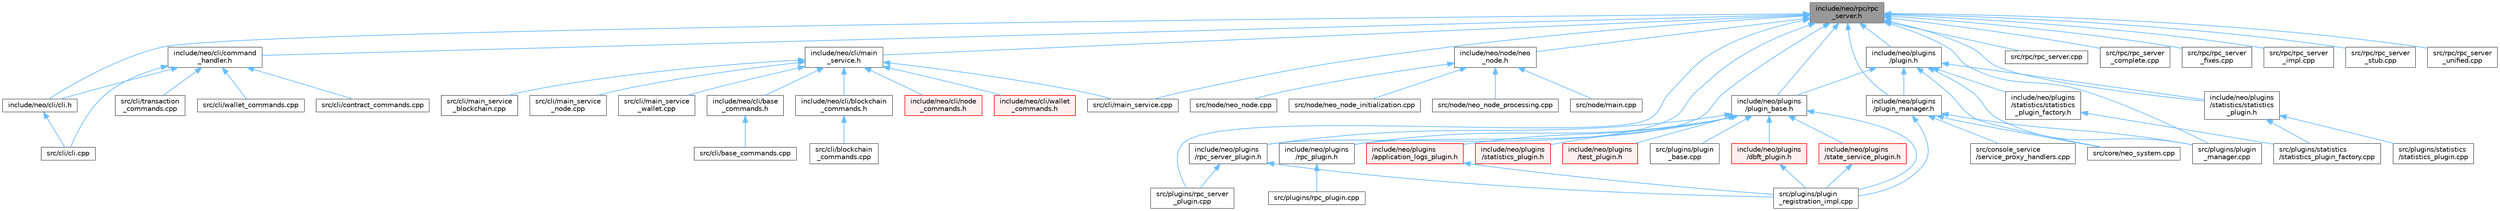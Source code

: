 digraph "include/neo/rpc/rpc_server.h"
{
 // LATEX_PDF_SIZE
  bgcolor="transparent";
  edge [fontname=Helvetica,fontsize=10,labelfontname=Helvetica,labelfontsize=10];
  node [fontname=Helvetica,fontsize=10,shape=box,height=0.2,width=0.4];
  Node1 [id="Node000001",label="include/neo/rpc/rpc\l_server.h",height=0.2,width=0.4,color="gray40", fillcolor="grey60", style="filled", fontcolor="black",tooltip=" "];
  Node1 -> Node2 [id="edge68_Node000001_Node000002",dir="back",color="steelblue1",style="solid",tooltip=" "];
  Node2 [id="Node000002",label="include/neo/cli/cli.h",height=0.2,width=0.4,color="grey40", fillcolor="white", style="filled",URL="$cli_8h.html",tooltip=" "];
  Node2 -> Node3 [id="edge69_Node000002_Node000003",dir="back",color="steelblue1",style="solid",tooltip=" "];
  Node3 [id="Node000003",label="src/cli/cli.cpp",height=0.2,width=0.4,color="grey40", fillcolor="white", style="filled",URL="$cli_8cpp.html",tooltip=" "];
  Node1 -> Node4 [id="edge70_Node000001_Node000004",dir="back",color="steelblue1",style="solid",tooltip=" "];
  Node4 [id="Node000004",label="include/neo/cli/command\l_handler.h",height=0.2,width=0.4,color="grey40", fillcolor="white", style="filled",URL="$command__handler_8h.html",tooltip=" "];
  Node4 -> Node2 [id="edge71_Node000004_Node000002",dir="back",color="steelblue1",style="solid",tooltip=" "];
  Node4 -> Node3 [id="edge72_Node000004_Node000003",dir="back",color="steelblue1",style="solid",tooltip=" "];
  Node4 -> Node5 [id="edge73_Node000004_Node000005",dir="back",color="steelblue1",style="solid",tooltip=" "];
  Node5 [id="Node000005",label="src/cli/contract_commands.cpp",height=0.2,width=0.4,color="grey40", fillcolor="white", style="filled",URL="$contract__commands_8cpp.html",tooltip=" "];
  Node4 -> Node6 [id="edge74_Node000004_Node000006",dir="back",color="steelblue1",style="solid",tooltip=" "];
  Node6 [id="Node000006",label="src/cli/transaction\l_commands.cpp",height=0.2,width=0.4,color="grey40", fillcolor="white", style="filled",URL="$transaction__commands_8cpp.html",tooltip=" "];
  Node4 -> Node7 [id="edge75_Node000004_Node000007",dir="back",color="steelblue1",style="solid",tooltip=" "];
  Node7 [id="Node000007",label="src/cli/wallet_commands.cpp",height=0.2,width=0.4,color="grey40", fillcolor="white", style="filled",URL="$wallet__commands_8cpp.html",tooltip=" "];
  Node1 -> Node8 [id="edge76_Node000001_Node000008",dir="back",color="steelblue1",style="solid",tooltip=" "];
  Node8 [id="Node000008",label="include/neo/cli/main\l_service.h",height=0.2,width=0.4,color="grey40", fillcolor="white", style="filled",URL="$main__service_8h.html",tooltip=" "];
  Node8 -> Node9 [id="edge77_Node000008_Node000009",dir="back",color="steelblue1",style="solid",tooltip=" "];
  Node9 [id="Node000009",label="include/neo/cli/base\l_commands.h",height=0.2,width=0.4,color="grey40", fillcolor="white", style="filled",URL="$base__commands_8h.html",tooltip=" "];
  Node9 -> Node10 [id="edge78_Node000009_Node000010",dir="back",color="steelblue1",style="solid",tooltip=" "];
  Node10 [id="Node000010",label="src/cli/base_commands.cpp",height=0.2,width=0.4,color="grey40", fillcolor="white", style="filled",URL="$base__commands_8cpp.html",tooltip=" "];
  Node8 -> Node11 [id="edge79_Node000008_Node000011",dir="back",color="steelblue1",style="solid",tooltip=" "];
  Node11 [id="Node000011",label="include/neo/cli/blockchain\l_commands.h",height=0.2,width=0.4,color="grey40", fillcolor="white", style="filled",URL="$blockchain__commands_8h.html",tooltip=" "];
  Node11 -> Node12 [id="edge80_Node000011_Node000012",dir="back",color="steelblue1",style="solid",tooltip=" "];
  Node12 [id="Node000012",label="src/cli/blockchain\l_commands.cpp",height=0.2,width=0.4,color="grey40", fillcolor="white", style="filled",URL="$blockchain__commands_8cpp.html",tooltip=" "];
  Node8 -> Node13 [id="edge81_Node000008_Node000013",dir="back",color="steelblue1",style="solid",tooltip=" "];
  Node13 [id="Node000013",label="include/neo/cli/node\l_commands.h",height=0.2,width=0.4,color="red", fillcolor="#FFF0F0", style="filled",URL="$node__commands_8h.html",tooltip=" "];
  Node8 -> Node15 [id="edge82_Node000008_Node000015",dir="back",color="steelblue1",style="solid",tooltip=" "];
  Node15 [id="Node000015",label="include/neo/cli/wallet\l_commands.h",height=0.2,width=0.4,color="red", fillcolor="#FFF0F0", style="filled",URL="$wallet__commands_8h.html",tooltip=" "];
  Node8 -> Node17 [id="edge83_Node000008_Node000017",dir="back",color="steelblue1",style="solid",tooltip=" "];
  Node17 [id="Node000017",label="src/cli/main_service.cpp",height=0.2,width=0.4,color="grey40", fillcolor="white", style="filled",URL="$main__service_8cpp.html",tooltip=" "];
  Node8 -> Node18 [id="edge84_Node000008_Node000018",dir="back",color="steelblue1",style="solid",tooltip=" "];
  Node18 [id="Node000018",label="src/cli/main_service\l_blockchain.cpp",height=0.2,width=0.4,color="grey40", fillcolor="white", style="filled",URL="$main__service__blockchain_8cpp.html",tooltip=" "];
  Node8 -> Node19 [id="edge85_Node000008_Node000019",dir="back",color="steelblue1",style="solid",tooltip=" "];
  Node19 [id="Node000019",label="src/cli/main_service\l_node.cpp",height=0.2,width=0.4,color="grey40", fillcolor="white", style="filled",URL="$main__service__node_8cpp.html",tooltip=" "];
  Node8 -> Node20 [id="edge86_Node000008_Node000020",dir="back",color="steelblue1",style="solid",tooltip=" "];
  Node20 [id="Node000020",label="src/cli/main_service\l_wallet.cpp",height=0.2,width=0.4,color="grey40", fillcolor="white", style="filled",URL="$main__service__wallet_8cpp.html",tooltip=" "];
  Node1 -> Node21 [id="edge87_Node000001_Node000021",dir="back",color="steelblue1",style="solid",tooltip=" "];
  Node21 [id="Node000021",label="include/neo/node/neo\l_node.h",height=0.2,width=0.4,color="grey40", fillcolor="white", style="filled",URL="$neo__node_8h.html",tooltip=" "];
  Node21 -> Node22 [id="edge88_Node000021_Node000022",dir="back",color="steelblue1",style="solid",tooltip=" "];
  Node22 [id="Node000022",label="src/node/main.cpp",height=0.2,width=0.4,color="grey40", fillcolor="white", style="filled",URL="$main_8cpp.html",tooltip="Main entry point for Neo C++ Node."];
  Node21 -> Node23 [id="edge89_Node000021_Node000023",dir="back",color="steelblue1",style="solid",tooltip=" "];
  Node23 [id="Node000023",label="src/node/neo_node.cpp",height=0.2,width=0.4,color="grey40", fillcolor="white", style="filled",URL="$neo__node_8cpp.html",tooltip=" "];
  Node21 -> Node24 [id="edge90_Node000021_Node000024",dir="back",color="steelblue1",style="solid",tooltip=" "];
  Node24 [id="Node000024",label="src/node/neo_node_initialization.cpp",height=0.2,width=0.4,color="grey40", fillcolor="white", style="filled",URL="$neo__node__initialization_8cpp.html",tooltip=" "];
  Node21 -> Node25 [id="edge91_Node000021_Node000025",dir="back",color="steelblue1",style="solid",tooltip=" "];
  Node25 [id="Node000025",label="src/node/neo_node_processing.cpp",height=0.2,width=0.4,color="grey40", fillcolor="white", style="filled",URL="$neo__node__processing_8cpp.html",tooltip=" "];
  Node1 -> Node26 [id="edge92_Node000001_Node000026",dir="back",color="steelblue1",style="solid",tooltip=" "];
  Node26 [id="Node000026",label="include/neo/plugins\l/plugin.h",height=0.2,width=0.4,color="grey40", fillcolor="white", style="filled",URL="$plugins_2plugin_8h.html",tooltip=" "];
  Node26 -> Node27 [id="edge93_Node000026_Node000027",dir="back",color="steelblue1",style="solid",tooltip=" "];
  Node27 [id="Node000027",label="include/neo/plugins\l/plugin_base.h",height=0.2,width=0.4,color="grey40", fillcolor="white", style="filled",URL="$plugin__base_8h.html",tooltip=" "];
  Node27 -> Node28 [id="edge94_Node000027_Node000028",dir="back",color="steelblue1",style="solid",tooltip=" "];
  Node28 [id="Node000028",label="include/neo/plugins\l/application_logs_plugin.h",height=0.2,width=0.4,color="red", fillcolor="#FFF0F0", style="filled",URL="$application__logs__plugin_8h.html",tooltip=" "];
  Node28 -> Node30 [id="edge95_Node000028_Node000030",dir="back",color="steelblue1",style="solid",tooltip=" "];
  Node30 [id="Node000030",label="src/plugins/plugin\l_registration_impl.cpp",height=0.2,width=0.4,color="grey40", fillcolor="white", style="filled",URL="$plugin__registration__impl_8cpp.html",tooltip=" "];
  Node27 -> Node31 [id="edge96_Node000027_Node000031",dir="back",color="steelblue1",style="solid",tooltip=" "];
  Node31 [id="Node000031",label="include/neo/plugins\l/dbft_plugin.h",height=0.2,width=0.4,color="red", fillcolor="#FFF0F0", style="filled",URL="$dbft__plugin_8h.html",tooltip=" "];
  Node31 -> Node30 [id="edge97_Node000031_Node000030",dir="back",color="steelblue1",style="solid",tooltip=" "];
  Node27 -> Node33 [id="edge98_Node000027_Node000033",dir="back",color="steelblue1",style="solid",tooltip=" "];
  Node33 [id="Node000033",label="include/neo/plugins\l/rpc_plugin.h",height=0.2,width=0.4,color="grey40", fillcolor="white", style="filled",URL="$rpc__plugin_8h.html",tooltip=" "];
  Node33 -> Node34 [id="edge99_Node000033_Node000034",dir="back",color="steelblue1",style="solid",tooltip=" "];
  Node34 [id="Node000034",label="src/plugins/rpc_plugin.cpp",height=0.2,width=0.4,color="grey40", fillcolor="white", style="filled",URL="$rpc__plugin_8cpp.html",tooltip=" "];
  Node27 -> Node35 [id="edge100_Node000027_Node000035",dir="back",color="steelblue1",style="solid",tooltip=" "];
  Node35 [id="Node000035",label="include/neo/plugins\l/rpc_server_plugin.h",height=0.2,width=0.4,color="grey40", fillcolor="white", style="filled",URL="$rpc__server__plugin_8h.html",tooltip=" "];
  Node35 -> Node30 [id="edge101_Node000035_Node000030",dir="back",color="steelblue1",style="solid",tooltip=" "];
  Node35 -> Node36 [id="edge102_Node000035_Node000036",dir="back",color="steelblue1",style="solid",tooltip=" "];
  Node36 [id="Node000036",label="src/plugins/rpc_server\l_plugin.cpp",height=0.2,width=0.4,color="grey40", fillcolor="white", style="filled",URL="$rpc__server__plugin_8cpp.html",tooltip=" "];
  Node27 -> Node37 [id="edge103_Node000027_Node000037",dir="back",color="steelblue1",style="solid",tooltip=" "];
  Node37 [id="Node000037",label="include/neo/plugins\l/state_service_plugin.h",height=0.2,width=0.4,color="red", fillcolor="#FFF0F0", style="filled",URL="$state__service__plugin_8h.html",tooltip=" "];
  Node37 -> Node30 [id="edge104_Node000037_Node000030",dir="back",color="steelblue1",style="solid",tooltip=" "];
  Node27 -> Node39 [id="edge105_Node000027_Node000039",dir="back",color="steelblue1",style="solid",tooltip=" "];
  Node39 [id="Node000039",label="include/neo/plugins\l/statistics_plugin.h",height=0.2,width=0.4,color="red", fillcolor="#FFF0F0", style="filled",URL="$statistics__plugin_8h.html",tooltip=" "];
  Node27 -> Node41 [id="edge106_Node000027_Node000041",dir="back",color="steelblue1",style="solid",tooltip=" "];
  Node41 [id="Node000041",label="include/neo/plugins\l/test_plugin.h",height=0.2,width=0.4,color="red", fillcolor="#FFF0F0", style="filled",URL="$test__plugin_8h.html",tooltip=" "];
  Node27 -> Node43 [id="edge107_Node000027_Node000043",dir="back",color="steelblue1",style="solid",tooltip=" "];
  Node43 [id="Node000043",label="src/plugins/plugin\l_base.cpp",height=0.2,width=0.4,color="grey40", fillcolor="white", style="filled",URL="$plugin__base_8cpp.html",tooltip=" "];
  Node27 -> Node30 [id="edge108_Node000027_Node000030",dir="back",color="steelblue1",style="solid",tooltip=" "];
  Node26 -> Node44 [id="edge109_Node000026_Node000044",dir="back",color="steelblue1",style="solid",tooltip=" "];
  Node44 [id="Node000044",label="include/neo/plugins\l/plugin_manager.h",height=0.2,width=0.4,color="grey40", fillcolor="white", style="filled",URL="$plugin__manager_8h.html",tooltip=" "];
  Node44 -> Node45 [id="edge110_Node000044_Node000045",dir="back",color="steelblue1",style="solid",tooltip=" "];
  Node45 [id="Node000045",label="src/console_service\l/service_proxy_handlers.cpp",height=0.2,width=0.4,color="grey40", fillcolor="white", style="filled",URL="$service__proxy__handlers_8cpp.html",tooltip=" "];
  Node44 -> Node46 [id="edge111_Node000044_Node000046",dir="back",color="steelblue1",style="solid",tooltip=" "];
  Node46 [id="Node000046",label="src/core/neo_system.cpp",height=0.2,width=0.4,color="grey40", fillcolor="white", style="filled",URL="$core_2neo__system_8cpp.html",tooltip=" "];
  Node44 -> Node47 [id="edge112_Node000044_Node000047",dir="back",color="steelblue1",style="solid",tooltip=" "];
  Node47 [id="Node000047",label="src/plugins/plugin\l_manager.cpp",height=0.2,width=0.4,color="grey40", fillcolor="white", style="filled",URL="$plugin__manager_8cpp.html",tooltip=" "];
  Node44 -> Node30 [id="edge113_Node000044_Node000030",dir="back",color="steelblue1",style="solid",tooltip=" "];
  Node26 -> Node48 [id="edge114_Node000026_Node000048",dir="back",color="steelblue1",style="solid",tooltip=" "];
  Node48 [id="Node000048",label="include/neo/plugins\l/statistics/statistics\l_plugin.h",height=0.2,width=0.4,color="grey40", fillcolor="white", style="filled",URL="$statistics_2statistics__plugin_8h.html",tooltip=" "];
  Node48 -> Node49 [id="edge115_Node000048_Node000049",dir="back",color="steelblue1",style="solid",tooltip=" "];
  Node49 [id="Node000049",label="src/plugins/statistics\l/statistics_plugin.cpp",height=0.2,width=0.4,color="grey40", fillcolor="white", style="filled",URL="$statistics_2statistics__plugin_8cpp.html",tooltip=" "];
  Node48 -> Node50 [id="edge116_Node000048_Node000050",dir="back",color="steelblue1",style="solid",tooltip=" "];
  Node50 [id="Node000050",label="src/plugins/statistics\l/statistics_plugin_factory.cpp",height=0.2,width=0.4,color="grey40", fillcolor="white", style="filled",URL="$statistics__plugin__factory_8cpp.html",tooltip=" "];
  Node26 -> Node51 [id="edge117_Node000026_Node000051",dir="back",color="steelblue1",style="solid",tooltip=" "];
  Node51 [id="Node000051",label="include/neo/plugins\l/statistics/statistics\l_plugin_factory.h",height=0.2,width=0.4,color="grey40", fillcolor="white", style="filled",URL="$statistics__plugin__factory_8h.html",tooltip=" "];
  Node51 -> Node50 [id="edge118_Node000051_Node000050",dir="back",color="steelblue1",style="solid",tooltip=" "];
  Node26 -> Node46 [id="edge119_Node000026_Node000046",dir="back",color="steelblue1",style="solid",tooltip=" "];
  Node26 -> Node47 [id="edge120_Node000026_Node000047",dir="back",color="steelblue1",style="solid",tooltip=" "];
  Node1 -> Node27 [id="edge121_Node000001_Node000027",dir="back",color="steelblue1",style="solid",tooltip=" "];
  Node1 -> Node44 [id="edge122_Node000001_Node000044",dir="back",color="steelblue1",style="solid",tooltip=" "];
  Node1 -> Node33 [id="edge123_Node000001_Node000033",dir="back",color="steelblue1",style="solid",tooltip=" "];
  Node1 -> Node35 [id="edge124_Node000001_Node000035",dir="back",color="steelblue1",style="solid",tooltip=" "];
  Node1 -> Node48 [id="edge125_Node000001_Node000048",dir="back",color="steelblue1",style="solid",tooltip=" "];
  Node1 -> Node17 [id="edge126_Node000001_Node000017",dir="back",color="steelblue1",style="solid",tooltip=" "];
  Node1 -> Node47 [id="edge127_Node000001_Node000047",dir="back",color="steelblue1",style="solid",tooltip=" "];
  Node1 -> Node36 [id="edge128_Node000001_Node000036",dir="back",color="steelblue1",style="solid",tooltip=" "];
  Node1 -> Node52 [id="edge129_Node000001_Node000052",dir="back",color="steelblue1",style="solid",tooltip=" "];
  Node52 [id="Node000052",label="src/rpc/rpc_server.cpp",height=0.2,width=0.4,color="grey40", fillcolor="white", style="filled",URL="$rpc__server_8cpp.html",tooltip=" "];
  Node1 -> Node53 [id="edge130_Node000001_Node000053",dir="back",color="steelblue1",style="solid",tooltip=" "];
  Node53 [id="Node000053",label="src/rpc/rpc_server\l_complete.cpp",height=0.2,width=0.4,color="grey40", fillcolor="white", style="filled",URL="$rpc__server__complete_8cpp.html",tooltip=" "];
  Node1 -> Node54 [id="edge131_Node000001_Node000054",dir="back",color="steelblue1",style="solid",tooltip=" "];
  Node54 [id="Node000054",label="src/rpc/rpc_server\l_fixes.cpp",height=0.2,width=0.4,color="grey40", fillcolor="white", style="filled",URL="$rpc__server__fixes_8cpp.html",tooltip=" "];
  Node1 -> Node55 [id="edge132_Node000001_Node000055",dir="back",color="steelblue1",style="solid",tooltip=" "];
  Node55 [id="Node000055",label="src/rpc/rpc_server\l_impl.cpp",height=0.2,width=0.4,color="grey40", fillcolor="white", style="filled",URL="$rpc__server__impl_8cpp.html",tooltip=" "];
  Node1 -> Node56 [id="edge133_Node000001_Node000056",dir="back",color="steelblue1",style="solid",tooltip=" "];
  Node56 [id="Node000056",label="src/rpc/rpc_server\l_stub.cpp",height=0.2,width=0.4,color="grey40", fillcolor="white", style="filled",URL="$rpc__server__stub_8cpp.html",tooltip=" "];
  Node1 -> Node57 [id="edge134_Node000001_Node000057",dir="back",color="steelblue1",style="solid",tooltip=" "];
  Node57 [id="Node000057",label="src/rpc/rpc_server\l_unified.cpp",height=0.2,width=0.4,color="grey40", fillcolor="white", style="filled",URL="$rpc__server__unified_8cpp.html",tooltip=" "];
}
